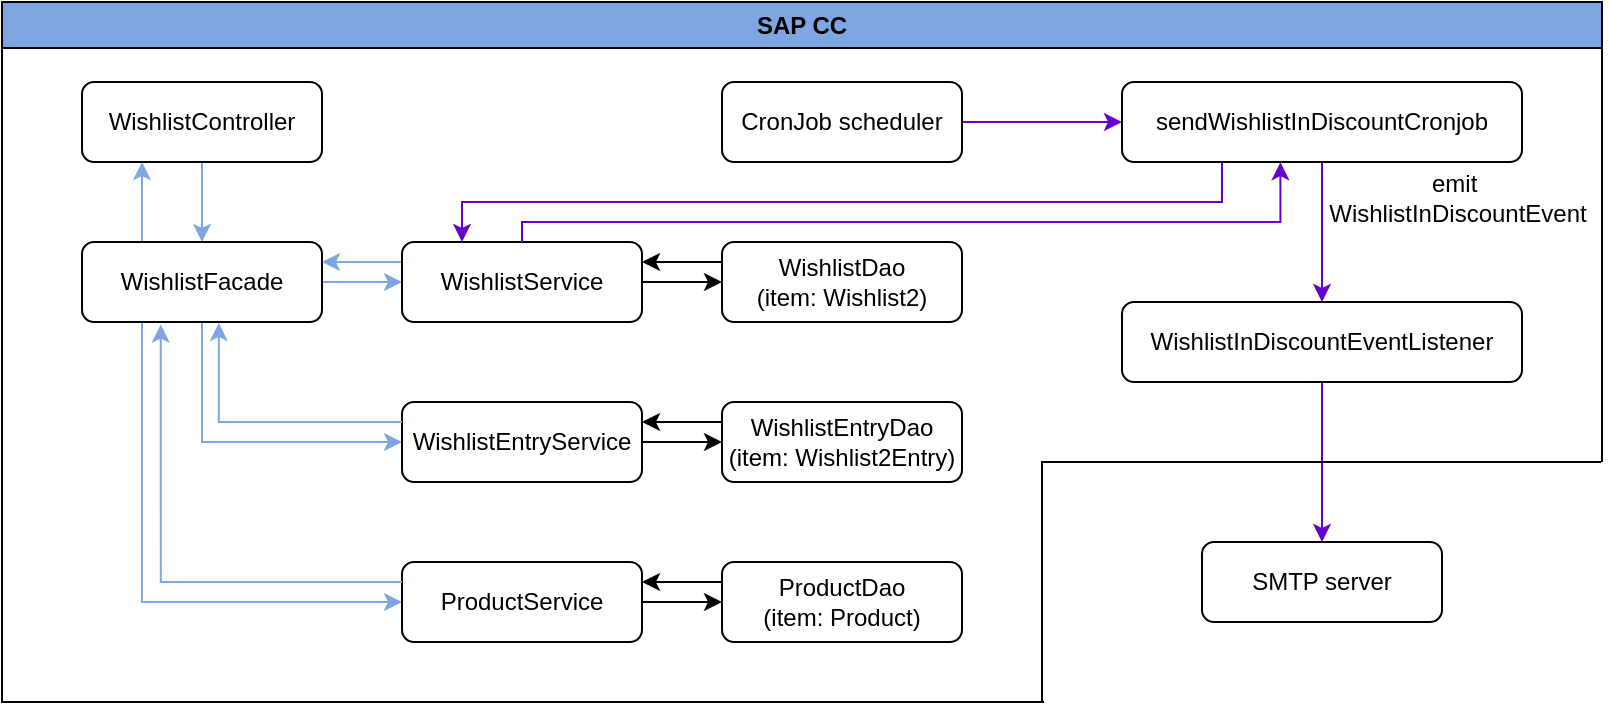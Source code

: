 <mxfile version="26.2.10">
  <diagram name="Page-1" id="vTWi366Ev-hiaIzNJdRQ">
    <mxGraphModel dx="1711" dy="809" grid="1" gridSize="10" guides="1" tooltips="1" connect="1" arrows="1" fold="1" page="1" pageScale="1" pageWidth="850" pageHeight="1100" math="0" shadow="0">
      <root>
        <mxCell id="0" />
        <mxCell id="1" parent="0" />
        <mxCell id="NzAznAK7MmutMljHaKk1-1" value="SAP CC" style="swimlane;whiteSpace=wrap;html=1;fillColor=#7EA6E0;" vertex="1" parent="1">
          <mxGeometry x="20" y="20" width="800" height="350" as="geometry" />
        </mxCell>
        <mxCell id="NzAznAK7MmutMljHaKk1-7" value="" style="edgeStyle=orthogonalEdgeStyle;rounded=0;orthogonalLoop=1;jettySize=auto;html=1;strokeColor=#7EA6E0;" edge="1" parent="NzAznAK7MmutMljHaKk1-1" source="NzAznAK7MmutMljHaKk1-2" target="NzAznAK7MmutMljHaKk1-3">
          <mxGeometry relative="1" as="geometry" />
        </mxCell>
        <mxCell id="NzAznAK7MmutMljHaKk1-2" value="WishlistController" style="rounded=1;whiteSpace=wrap;html=1;" vertex="1" parent="NzAznAK7MmutMljHaKk1-1">
          <mxGeometry x="40" y="40" width="120" height="40" as="geometry" />
        </mxCell>
        <mxCell id="NzAznAK7MmutMljHaKk1-9" style="edgeStyle=orthogonalEdgeStyle;rounded=0;orthogonalLoop=1;jettySize=auto;html=1;exitX=0.5;exitY=1;exitDx=0;exitDy=0;entryX=0;entryY=0.5;entryDx=0;entryDy=0;strokeColor=#7EA6E0;" edge="1" parent="NzAznAK7MmutMljHaKk1-1" source="NzAznAK7MmutMljHaKk1-3" target="NzAznAK7MmutMljHaKk1-5">
          <mxGeometry relative="1" as="geometry" />
        </mxCell>
        <mxCell id="NzAznAK7MmutMljHaKk1-10" style="edgeStyle=orthogonalEdgeStyle;rounded=0;orthogonalLoop=1;jettySize=auto;html=1;exitX=0.25;exitY=1;exitDx=0;exitDy=0;entryX=0;entryY=0.5;entryDx=0;entryDy=0;strokeColor=#7EA6E0;" edge="1" parent="NzAznAK7MmutMljHaKk1-1" source="NzAznAK7MmutMljHaKk1-3" target="NzAznAK7MmutMljHaKk1-6">
          <mxGeometry relative="1" as="geometry" />
        </mxCell>
        <mxCell id="NzAznAK7MmutMljHaKk1-34" style="edgeStyle=orthogonalEdgeStyle;rounded=0;orthogonalLoop=1;jettySize=auto;html=1;exitX=1;exitY=0.5;exitDx=0;exitDy=0;entryX=0;entryY=0.5;entryDx=0;entryDy=0;strokeColor=#7EA6E0;" edge="1" parent="NzAznAK7MmutMljHaKk1-1" source="NzAznAK7MmutMljHaKk1-3" target="NzAznAK7MmutMljHaKk1-4">
          <mxGeometry relative="1" as="geometry" />
        </mxCell>
        <mxCell id="NzAznAK7MmutMljHaKk1-41" style="edgeStyle=orthogonalEdgeStyle;rounded=0;orthogonalLoop=1;jettySize=auto;html=1;exitX=0.25;exitY=0;exitDx=0;exitDy=0;entryX=0.25;entryY=1;entryDx=0;entryDy=0;strokeColor=#7EA6E0;" edge="1" parent="NzAznAK7MmutMljHaKk1-1" source="NzAznAK7MmutMljHaKk1-3" target="NzAznAK7MmutMljHaKk1-2">
          <mxGeometry relative="1" as="geometry" />
        </mxCell>
        <mxCell id="NzAznAK7MmutMljHaKk1-3" value="WishlistFacade" style="rounded=1;whiteSpace=wrap;html=1;" vertex="1" parent="NzAznAK7MmutMljHaKk1-1">
          <mxGeometry x="40" y="120" width="120" height="40" as="geometry" />
        </mxCell>
        <mxCell id="NzAznAK7MmutMljHaKk1-33" style="edgeStyle=orthogonalEdgeStyle;rounded=0;orthogonalLoop=1;jettySize=auto;html=1;exitX=0;exitY=0.25;exitDx=0;exitDy=0;entryX=1;entryY=0.25;entryDx=0;entryDy=0;strokeColor=#7EA6E0;" edge="1" parent="NzAznAK7MmutMljHaKk1-1" source="NzAznAK7MmutMljHaKk1-4" target="NzAznAK7MmutMljHaKk1-3">
          <mxGeometry relative="1" as="geometry" />
        </mxCell>
        <mxCell id="NzAznAK7MmutMljHaKk1-36" style="edgeStyle=orthogonalEdgeStyle;rounded=0;orthogonalLoop=1;jettySize=auto;html=1;exitX=1;exitY=0.5;exitDx=0;exitDy=0;entryX=0;entryY=0.5;entryDx=0;entryDy=0;" edge="1" parent="NzAznAK7MmutMljHaKk1-1" source="NzAznAK7MmutMljHaKk1-4" target="NzAznAK7MmutMljHaKk1-21">
          <mxGeometry relative="1" as="geometry" />
        </mxCell>
        <mxCell id="NzAznAK7MmutMljHaKk1-4" value="WishlistService" style="rounded=1;whiteSpace=wrap;html=1;" vertex="1" parent="NzAznAK7MmutMljHaKk1-1">
          <mxGeometry x="200" y="120" width="120" height="40" as="geometry" />
        </mxCell>
        <mxCell id="NzAznAK7MmutMljHaKk1-38" style="edgeStyle=orthogonalEdgeStyle;rounded=0;orthogonalLoop=1;jettySize=auto;html=1;exitX=1;exitY=0.5;exitDx=0;exitDy=0;entryX=0;entryY=0.5;entryDx=0;entryDy=0;" edge="1" parent="NzAznAK7MmutMljHaKk1-1" source="NzAznAK7MmutMljHaKk1-5" target="NzAznAK7MmutMljHaKk1-22">
          <mxGeometry relative="1" as="geometry" />
        </mxCell>
        <mxCell id="NzAznAK7MmutMljHaKk1-5" value="WishlistEntryService" style="rounded=1;whiteSpace=wrap;html=1;" vertex="1" parent="NzAznAK7MmutMljHaKk1-1">
          <mxGeometry x="200" y="200" width="120" height="40" as="geometry" />
        </mxCell>
        <mxCell id="NzAznAK7MmutMljHaKk1-40" style="edgeStyle=orthogonalEdgeStyle;rounded=0;orthogonalLoop=1;jettySize=auto;html=1;exitX=1;exitY=0.5;exitDx=0;exitDy=0;entryX=0;entryY=0.5;entryDx=0;entryDy=0;" edge="1" parent="NzAznAK7MmutMljHaKk1-1" source="NzAznAK7MmutMljHaKk1-6" target="NzAznAK7MmutMljHaKk1-25">
          <mxGeometry relative="1" as="geometry" />
        </mxCell>
        <mxCell id="NzAznAK7MmutMljHaKk1-6" value="ProductService" style="rounded=1;whiteSpace=wrap;html=1;" vertex="1" parent="NzAznAK7MmutMljHaKk1-1">
          <mxGeometry x="200" y="280" width="120" height="40" as="geometry" />
        </mxCell>
        <mxCell id="NzAznAK7MmutMljHaKk1-12" style="edgeStyle=orthogonalEdgeStyle;rounded=0;orthogonalLoop=1;jettySize=auto;html=1;exitX=0;exitY=0.25;exitDx=0;exitDy=0;entryX=0.328;entryY=1.032;entryDx=0;entryDy=0;entryPerimeter=0;strokeColor=#7EA6E0;" edge="1" parent="NzAznAK7MmutMljHaKk1-1" source="NzAznAK7MmutMljHaKk1-6" target="NzAznAK7MmutMljHaKk1-3">
          <mxGeometry relative="1" as="geometry" />
        </mxCell>
        <mxCell id="NzAznAK7MmutMljHaKk1-13" style="edgeStyle=orthogonalEdgeStyle;rounded=0;orthogonalLoop=1;jettySize=auto;html=1;exitX=0;exitY=0.25;exitDx=0;exitDy=0;entryX=0.57;entryY=1.012;entryDx=0;entryDy=0;entryPerimeter=0;strokeColor=#7EA6E0;" edge="1" parent="NzAznAK7MmutMljHaKk1-1" source="NzAznAK7MmutMljHaKk1-5" target="NzAznAK7MmutMljHaKk1-3">
          <mxGeometry relative="1" as="geometry" />
        </mxCell>
        <mxCell id="NzAznAK7MmutMljHaKk1-35" style="edgeStyle=orthogonalEdgeStyle;rounded=0;orthogonalLoop=1;jettySize=auto;html=1;exitX=0;exitY=0.25;exitDx=0;exitDy=0;entryX=1;entryY=0.25;entryDx=0;entryDy=0;" edge="1" parent="NzAznAK7MmutMljHaKk1-1" source="NzAznAK7MmutMljHaKk1-21" target="NzAznAK7MmutMljHaKk1-4">
          <mxGeometry relative="1" as="geometry" />
        </mxCell>
        <mxCell id="NzAznAK7MmutMljHaKk1-21" value="WishlistDao&lt;div&gt;(item: Wishlist2)&lt;/div&gt;" style="rounded=1;whiteSpace=wrap;html=1;" vertex="1" parent="NzAznAK7MmutMljHaKk1-1">
          <mxGeometry x="360" y="120" width="120" height="40" as="geometry" />
        </mxCell>
        <mxCell id="NzAznAK7MmutMljHaKk1-37" style="edgeStyle=orthogonalEdgeStyle;rounded=0;orthogonalLoop=1;jettySize=auto;html=1;exitX=0;exitY=0.25;exitDx=0;exitDy=0;entryX=1;entryY=0.25;entryDx=0;entryDy=0;" edge="1" parent="NzAznAK7MmutMljHaKk1-1" source="NzAznAK7MmutMljHaKk1-22" target="NzAznAK7MmutMljHaKk1-5">
          <mxGeometry relative="1" as="geometry" />
        </mxCell>
        <mxCell id="NzAznAK7MmutMljHaKk1-22" value="WishlistEntryDao&lt;div&gt;(item: Wishlist2Entry)&lt;/div&gt;" style="rounded=1;whiteSpace=wrap;html=1;" vertex="1" parent="NzAznAK7MmutMljHaKk1-1">
          <mxGeometry x="360" y="200" width="120" height="40" as="geometry" />
        </mxCell>
        <mxCell id="NzAznAK7MmutMljHaKk1-39" style="edgeStyle=orthogonalEdgeStyle;rounded=0;orthogonalLoop=1;jettySize=auto;html=1;exitX=0;exitY=0.25;exitDx=0;exitDy=0;entryX=1;entryY=0.25;entryDx=0;entryDy=0;" edge="1" parent="NzAznAK7MmutMljHaKk1-1" source="NzAznAK7MmutMljHaKk1-25" target="NzAznAK7MmutMljHaKk1-6">
          <mxGeometry relative="1" as="geometry" />
        </mxCell>
        <mxCell id="NzAznAK7MmutMljHaKk1-25" value="ProductDao&lt;div&gt;(item: Product)&lt;/div&gt;" style="rounded=1;whiteSpace=wrap;html=1;" vertex="1" parent="NzAznAK7MmutMljHaKk1-1">
          <mxGeometry x="360" y="280" width="120" height="40" as="geometry" />
        </mxCell>
        <mxCell id="NzAznAK7MmutMljHaKk1-49" style="edgeStyle=orthogonalEdgeStyle;rounded=0;orthogonalLoop=1;jettySize=auto;html=1;exitX=0.25;exitY=1;exitDx=0;exitDy=0;entryX=0.25;entryY=0;entryDx=0;entryDy=0;fillColor=#6600CC;strokeColor=#6600CC;" edge="1" parent="NzAznAK7MmutMljHaKk1-1" source="NzAznAK7MmutMljHaKk1-42" target="NzAznAK7MmutMljHaKk1-4">
          <mxGeometry relative="1" as="geometry">
            <mxPoint x="659.97" y="100" as="sourcePoint" />
            <mxPoint x="360.004" y="160" as="targetPoint" />
          </mxGeometry>
        </mxCell>
        <mxCell id="NzAznAK7MmutMljHaKk1-52" value="" style="edgeStyle=orthogonalEdgeStyle;rounded=0;orthogonalLoop=1;jettySize=auto;html=1;strokeColor=#6600CC;" edge="1" parent="NzAznAK7MmutMljHaKk1-1" source="NzAznAK7MmutMljHaKk1-42" target="NzAznAK7MmutMljHaKk1-51">
          <mxGeometry relative="1" as="geometry" />
        </mxCell>
        <mxCell id="NzAznAK7MmutMljHaKk1-42" value="sendWishlistInDiscountCronjob" style="rounded=1;whiteSpace=wrap;html=1;" vertex="1" parent="NzAznAK7MmutMljHaKk1-1">
          <mxGeometry x="560" y="40" width="200" height="40" as="geometry" />
        </mxCell>
        <mxCell id="NzAznAK7MmutMljHaKk1-48" value="" style="edgeStyle=orthogonalEdgeStyle;rounded=0;orthogonalLoop=1;jettySize=auto;html=1;strokeColor=#6600CC;" edge="1" parent="NzAznAK7MmutMljHaKk1-1" source="NzAznAK7MmutMljHaKk1-47" target="NzAznAK7MmutMljHaKk1-42">
          <mxGeometry relative="1" as="geometry" />
        </mxCell>
        <mxCell id="NzAznAK7MmutMljHaKk1-47" value="CronJob scheduler" style="rounded=1;whiteSpace=wrap;html=1;" vertex="1" parent="NzAznAK7MmutMljHaKk1-1">
          <mxGeometry x="360" y="40" width="120" height="40" as="geometry" />
        </mxCell>
        <mxCell id="NzAznAK7MmutMljHaKk1-50" style="edgeStyle=orthogonalEdgeStyle;rounded=0;orthogonalLoop=1;jettySize=auto;html=1;exitX=0.5;exitY=0;exitDx=0;exitDy=0;entryX=0.396;entryY=1.003;entryDx=0;entryDy=0;entryPerimeter=0;strokeColor=#6600CC;" edge="1" parent="NzAznAK7MmutMljHaKk1-1" source="NzAznAK7MmutMljHaKk1-4" target="NzAznAK7MmutMljHaKk1-42">
          <mxGeometry relative="1" as="geometry">
            <Array as="points">
              <mxPoint x="260" y="110" />
              <mxPoint x="639" y="110" />
            </Array>
          </mxGeometry>
        </mxCell>
        <mxCell id="NzAznAK7MmutMljHaKk1-59" value="" style="edgeStyle=orthogonalEdgeStyle;rounded=0;orthogonalLoop=1;jettySize=auto;html=1;strokeColor=#6600CC;" edge="1" parent="NzAznAK7MmutMljHaKk1-1" source="NzAznAK7MmutMljHaKk1-51" target="NzAznAK7MmutMljHaKk1-58">
          <mxGeometry relative="1" as="geometry" />
        </mxCell>
        <mxCell id="NzAznAK7MmutMljHaKk1-51" value="WishlistInDiscountEventListener" style="rounded=1;whiteSpace=wrap;html=1;" vertex="1" parent="NzAznAK7MmutMljHaKk1-1">
          <mxGeometry x="560" y="150" width="200" height="40" as="geometry" />
        </mxCell>
        <mxCell id="NzAznAK7MmutMljHaKk1-53" value="emit&amp;nbsp;&lt;div&gt;WishlistInDiscountEvent&lt;/div&gt;" style="text;html=1;align=center;verticalAlign=middle;whiteSpace=wrap;rounded=0;" vertex="1" parent="NzAznAK7MmutMljHaKk1-1">
          <mxGeometry x="663" y="83" width="130" height="30" as="geometry" />
        </mxCell>
        <mxCell id="NzAznAK7MmutMljHaKk1-56" value="" style="rounded=0;whiteSpace=wrap;html=1;fillColor=none;" vertex="1" parent="NzAznAK7MmutMljHaKk1-1">
          <mxGeometry x="520" y="230" width="280" height="120" as="geometry" />
        </mxCell>
        <mxCell id="NzAznAK7MmutMljHaKk1-58" value="SMTP server" style="rounded=1;whiteSpace=wrap;html=1;" vertex="1" parent="NzAznAK7MmutMljHaKk1-1">
          <mxGeometry x="600" y="270" width="120" height="40" as="geometry" />
        </mxCell>
        <mxCell id="NzAznAK7MmutMljHaKk1-60" value="" style="endArrow=none;html=1;rounded=0;strokeColor=#FFFFFF;entryX=1;entryY=1;entryDx=0;entryDy=0;" edge="1" parent="NzAznAK7MmutMljHaKk1-1">
          <mxGeometry width="50" height="50" relative="1" as="geometry">
            <mxPoint x="521" y="350" as="sourcePoint" />
            <mxPoint x="801" y="350.0" as="targetPoint" />
            <Array as="points" />
          </mxGeometry>
        </mxCell>
        <mxCell id="NzAznAK7MmutMljHaKk1-61" value="" style="endArrow=none;html=1;rounded=0;strokeColor=#FFFFFF;entryX=1;entryY=0;entryDx=0;entryDy=0;exitX=1;exitY=1;exitDx=0;exitDy=0;" edge="1" parent="NzAznAK7MmutMljHaKk1-1" source="NzAznAK7MmutMljHaKk1-56" target="NzAznAK7MmutMljHaKk1-56">
          <mxGeometry width="50" height="50" relative="1" as="geometry">
            <mxPoint x="561" y="370" as="sourcePoint" />
            <mxPoint x="841" y="370.0" as="targetPoint" />
            <Array as="points" />
          </mxGeometry>
        </mxCell>
      </root>
    </mxGraphModel>
  </diagram>
</mxfile>
